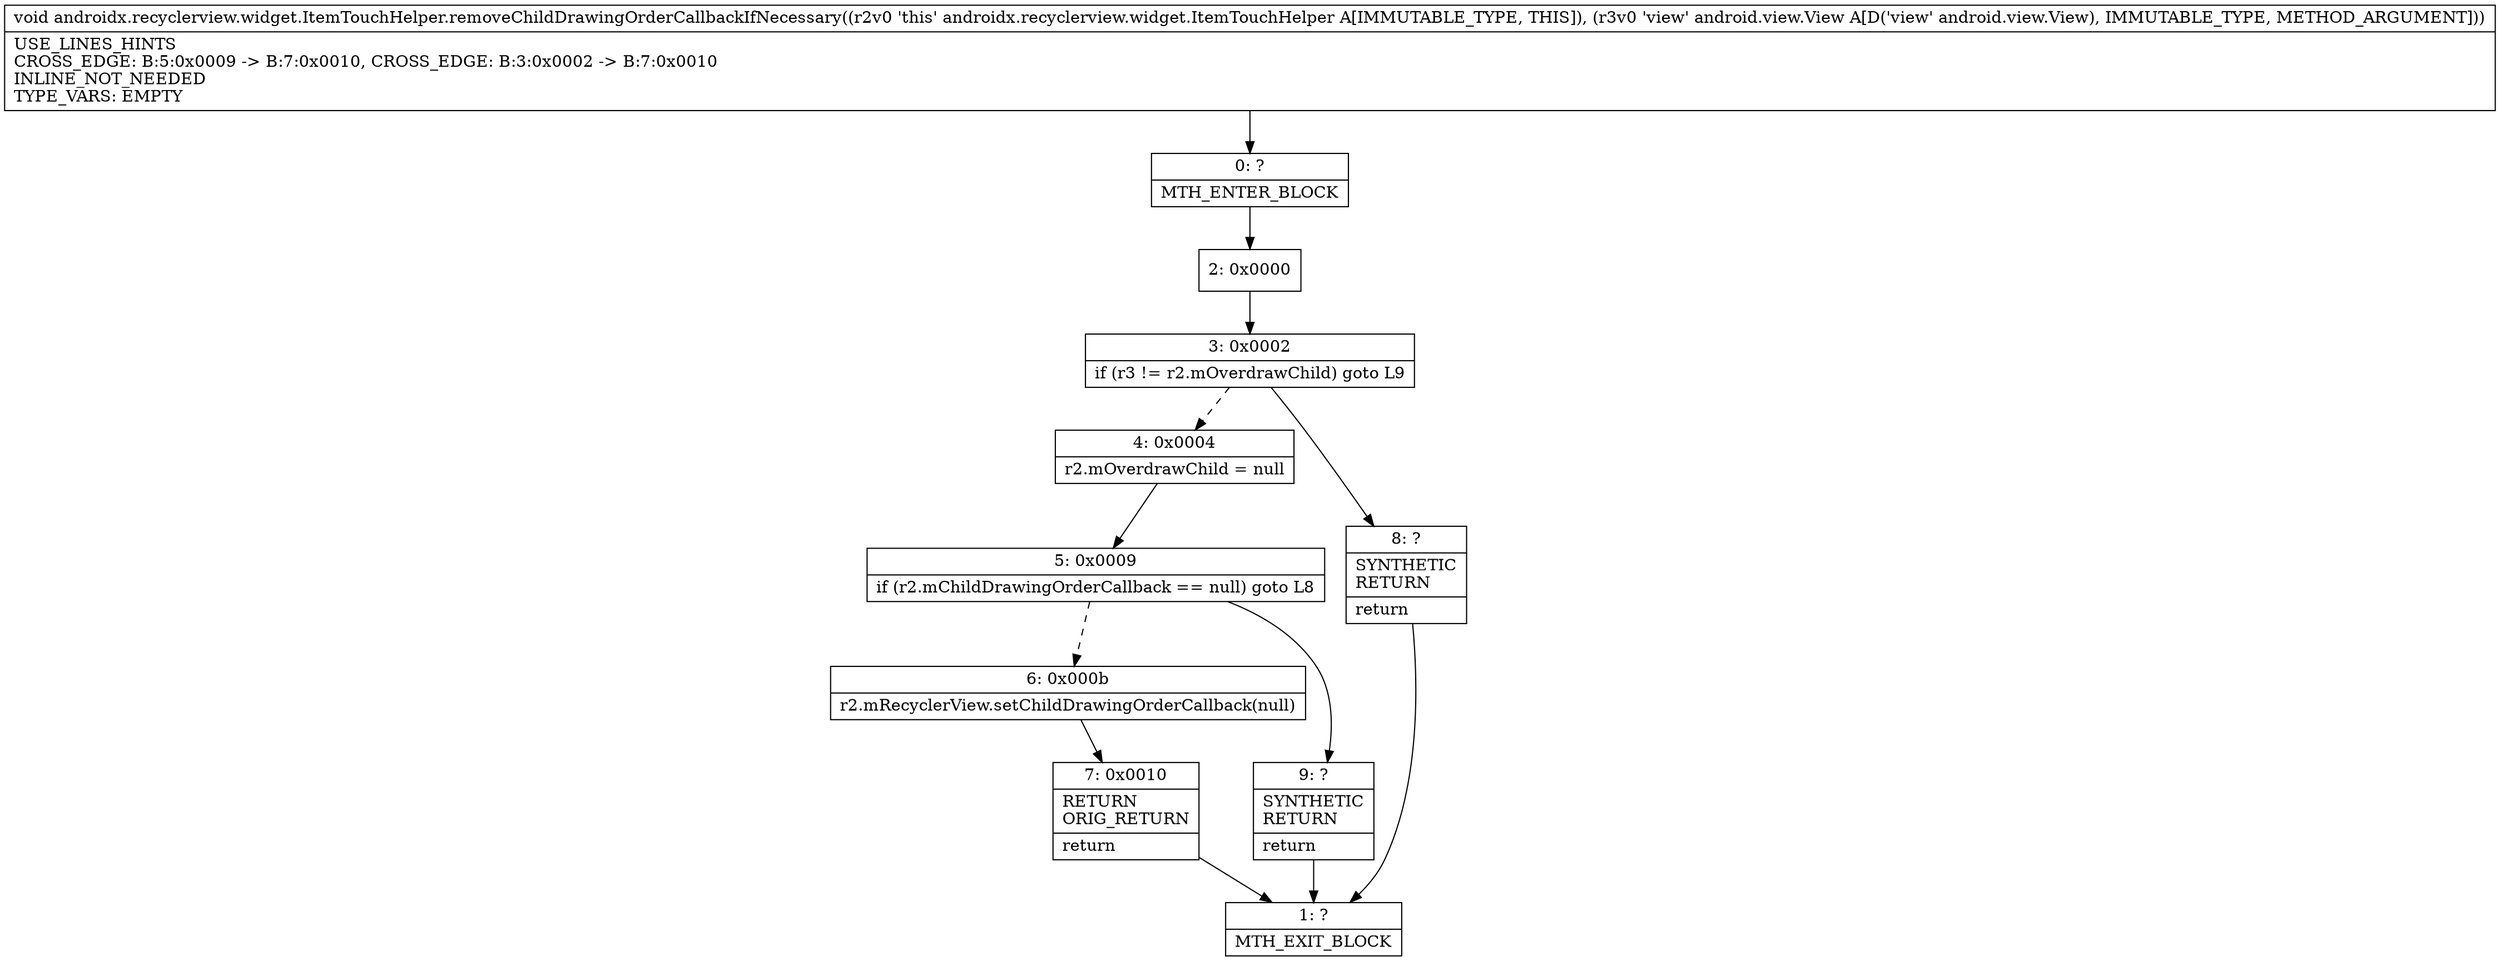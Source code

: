 digraph "CFG forandroidx.recyclerview.widget.ItemTouchHelper.removeChildDrawingOrderCallbackIfNecessary(Landroid\/view\/View;)V" {
Node_0 [shape=record,label="{0\:\ ?|MTH_ENTER_BLOCK\l}"];
Node_2 [shape=record,label="{2\:\ 0x0000}"];
Node_3 [shape=record,label="{3\:\ 0x0002|if (r3 != r2.mOverdrawChild) goto L9\l}"];
Node_4 [shape=record,label="{4\:\ 0x0004|r2.mOverdrawChild = null\l}"];
Node_5 [shape=record,label="{5\:\ 0x0009|if (r2.mChildDrawingOrderCallback == null) goto L8\l}"];
Node_6 [shape=record,label="{6\:\ 0x000b|r2.mRecyclerView.setChildDrawingOrderCallback(null)\l}"];
Node_7 [shape=record,label="{7\:\ 0x0010|RETURN\lORIG_RETURN\l|return\l}"];
Node_1 [shape=record,label="{1\:\ ?|MTH_EXIT_BLOCK\l}"];
Node_9 [shape=record,label="{9\:\ ?|SYNTHETIC\lRETURN\l|return\l}"];
Node_8 [shape=record,label="{8\:\ ?|SYNTHETIC\lRETURN\l|return\l}"];
MethodNode[shape=record,label="{void androidx.recyclerview.widget.ItemTouchHelper.removeChildDrawingOrderCallbackIfNecessary((r2v0 'this' androidx.recyclerview.widget.ItemTouchHelper A[IMMUTABLE_TYPE, THIS]), (r3v0 'view' android.view.View A[D('view' android.view.View), IMMUTABLE_TYPE, METHOD_ARGUMENT]))  | USE_LINES_HINTS\lCROSS_EDGE: B:5:0x0009 \-\> B:7:0x0010, CROSS_EDGE: B:3:0x0002 \-\> B:7:0x0010\lINLINE_NOT_NEEDED\lTYPE_VARS: EMPTY\l}"];
MethodNode -> Node_0;Node_0 -> Node_2;
Node_2 -> Node_3;
Node_3 -> Node_4[style=dashed];
Node_3 -> Node_8;
Node_4 -> Node_5;
Node_5 -> Node_6[style=dashed];
Node_5 -> Node_9;
Node_6 -> Node_7;
Node_7 -> Node_1;
Node_9 -> Node_1;
Node_8 -> Node_1;
}

